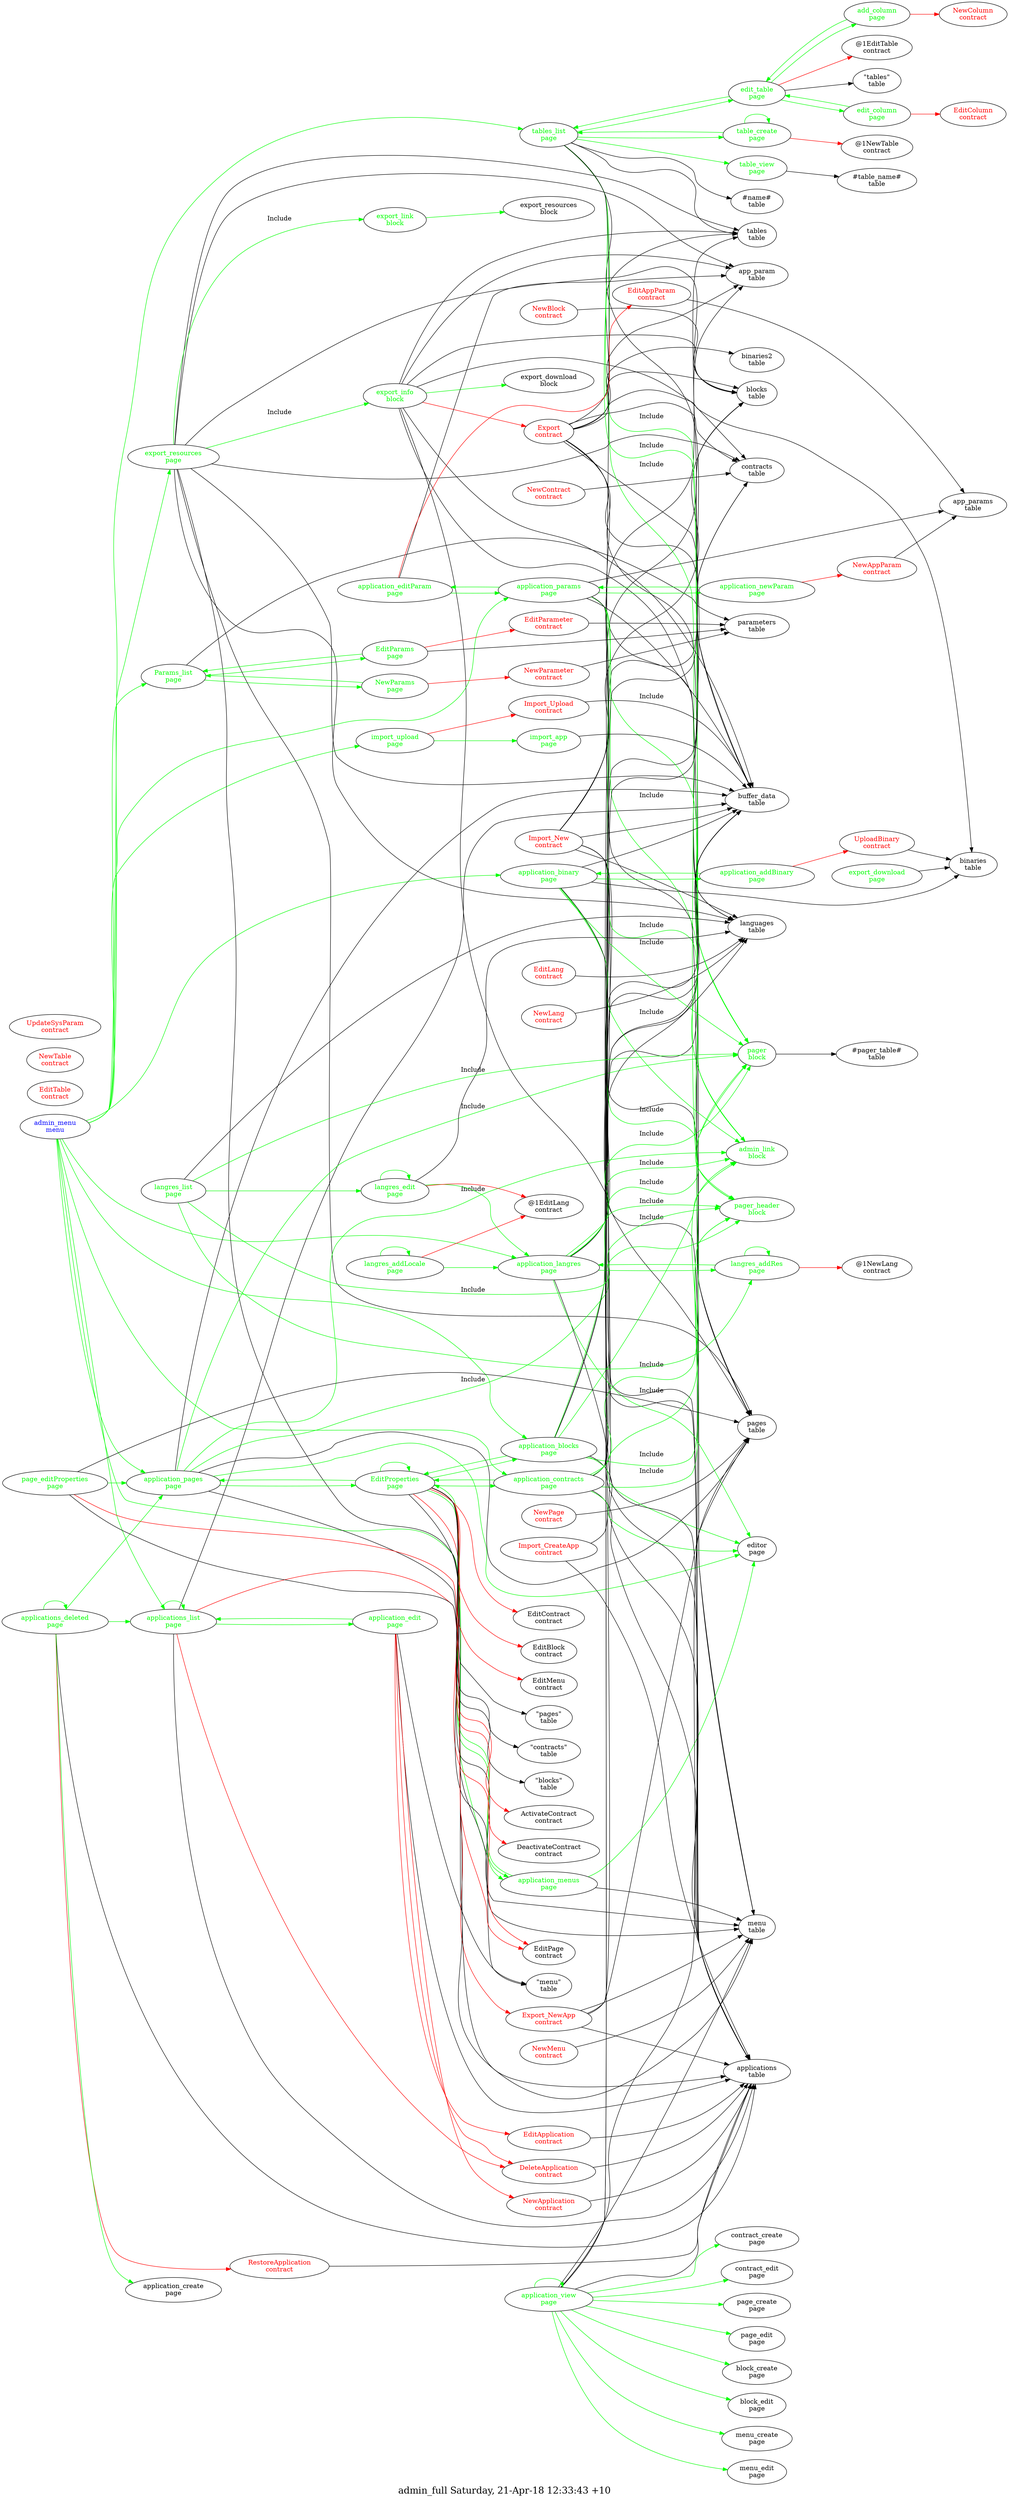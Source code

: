 digraph G {
fontsize="20.0";
label="admin_full Saturday, 21-Apr-18 12:33:43 +10";
rankdir=LR;
"admin_link\nblock" [fontcolor=green, group=blocks];
"export_info\nblock" -> "Export\ncontract"  [ color=red ]
"export_info\nblock" -> "buffer_data\ntable"
"export_info\nblock" -> "pages\ntable"
"export_info\nblock" -> "blocks\ntable"
"export_info\nblock" -> "app_param\ntable"
"export_info\nblock" -> "languages\ntable"
"export_info\nblock" -> "contracts\ntable"
"export_info\nblock" -> "tables\ntable"
"export_info\nblock" -> "export_download\nblock"  [ color=green ]
"export_info\nblock" [fontcolor=green, group=blocks];
"export_link\nblock" -> "export_resources\nblock"  [ color=green ]
"export_link\nblock" [fontcolor=green, group=blocks];
"pager\nblock" -> "#pager_table#\ntable"
"pager\nblock" [fontcolor=green, group=blocks];
"pager_header\nblock" [fontcolor=green, group=blocks];
"DeleteApplication\ncontract" -> "applications\ntable"
"DeleteApplication\ncontract" [fontcolor=red, group=contracts];
"EditAppParam\ncontract" -> "app_params\ntable"
"EditAppParam\ncontract" [fontcolor=red, group=contracts];
"EditApplication\ncontract" -> "applications\ntable"
"EditApplication\ncontract" [fontcolor=red, group=contracts];
"EditColumn\ncontract" [fontcolor=red, group=contracts];
"EditLang\ncontract" -> "languages\ntable"
"EditLang\ncontract" [fontcolor=red, group=contracts];
"EditParameter\ncontract" -> "parameters\ntable"
"EditParameter\ncontract" [fontcolor=red, group=contracts];
"EditTable\ncontract" [fontcolor=red, group=contracts];
"Export\ncontract" -> "buffer_data\ntable"
"Export\ncontract" -> "pages\ntable"
"Export\ncontract" -> "menu\ntable"
"Export\ncontract" -> "contracts\ntable"
"Export\ncontract" -> "blocks\ntable"
"Export\ncontract" -> "languages\ntable"
"Export\ncontract" -> "app_param\ntable"
"Export\ncontract" -> "tables\ntable"
"Export\ncontract" -> "binaries\ntable"
"Export\ncontract" -> "binaries2\ntable"
"Export\ncontract" [fontcolor=red, group=contracts];
"Export_NewApp\ncontract" -> "applications\ntable"
"Export_NewApp\ncontract" -> "pages\ntable"
"Export_NewApp\ncontract" -> "menu\ntable"
"Export_NewApp\ncontract" -> "buffer_data\ntable"
"Export_NewApp\ncontract" [fontcolor=red, group=contracts];
"Import_CreateApp\ncontract" -> "buffer_data\ntable"
"Import_CreateApp\ncontract" -> "applications\ntable"
"Import_CreateApp\ncontract" [fontcolor=red, group=contracts];
"Import_New\ncontract" -> "buffer_data\ntable"
"Import_New\ncontract" -> "applications\ntable"
"Import_New\ncontract" -> "pages\ntable"
"Import_New\ncontract" -> "blocks\ntable"
"Import_New\ncontract" -> "menu\ntable"
"Import_New\ncontract" -> "app_param\ntable"
"Import_New\ncontract" -> "languages\ntable"
"Import_New\ncontract" -> "tables\ntable"
"Import_New\ncontract" [fontcolor=red, group=contracts];
"Import_Upload\ncontract" -> "buffer_data\ntable"
"Import_Upload\ncontract" [fontcolor=red, group=contracts];
"NewAppParam\ncontract" -> "app_params\ntable"
"NewAppParam\ncontract" [fontcolor=red, group=contracts];
"NewApplication\ncontract" -> "applications\ntable"
"NewApplication\ncontract" [fontcolor=red, group=contracts];
"NewBlock\ncontract" -> "blocks\ntable"
"NewBlock\ncontract" [fontcolor=red, group=contracts];
"NewColumn\ncontract" [fontcolor=red, group=contracts];
"NewContract\ncontract" -> "contracts\ntable"
"NewContract\ncontract" [fontcolor=red, group=contracts];
"NewLang\ncontract" -> "languages\ntable"
"NewLang\ncontract" [fontcolor=red, group=contracts];
"NewMenu\ncontract" -> "menu\ntable"
"NewMenu\ncontract" [fontcolor=red, group=contracts];
"NewPage\ncontract" -> "pages\ntable"
"NewPage\ncontract" [fontcolor=red, group=contracts];
"NewParameter\ncontract" -> "parameters\ntable"
"NewParameter\ncontract" [fontcolor=red, group=contracts];
"NewTable\ncontract" [fontcolor=red, group=contracts];
"RestoreApplication\ncontract" -> "applications\ntable"
"RestoreApplication\ncontract" [fontcolor=red, group=contracts];
"UpdateSysParam\ncontract" [fontcolor=red, group=contracts];
"UploadBinary\ncontract" -> "binaries\ntable"
"UploadBinary\ncontract" [fontcolor=red, group=contracts];
"admin_menu\nmenu" -> "applications_list\npage"  [ color=green ]
"admin_menu\nmenu" -> "Params_list\npage"  [ color=green ]
"admin_menu\nmenu" -> "application_menus\npage"  [ color=green ]
"admin_menu\nmenu" -> "import_upload\npage"  [ color=green ]
"admin_menu\nmenu" -> "export_resources\npage"  [ color=green ]
"admin_menu\nmenu" -> "application_pages\npage"  [ color=green ]
"admin_menu\nmenu" -> "application_blocks\npage"  [ color=green ]
"admin_menu\nmenu" -> "tables_list\npage"  [ color=green ]
"admin_menu\nmenu" -> "application_contracts\npage"  [ color=green ]
"admin_menu\nmenu" -> "application_params\npage"  [ color=green ]
"admin_menu\nmenu" -> "application_langres\npage"  [ color=green ]
"admin_menu\nmenu" -> "application_binary\npage"  [ color=green ]
"admin_menu\nmenu" [fontcolor=blue, group=menus];
"EditParams\npage" -> "EditParameter\ncontract"  [ color=red ]
"EditParams\npage" -> "parameters\ntable"
"EditParams\npage" -> "Params_list\npage"  [ color=green ]
"EditParams\npage" [fontcolor=green, group=pages];
"EditProperties\npage" -> "EditPage\ncontract"  [ color=red ]
"EditProperties\npage" -> "ActivateContract\ncontract"  [ color=red ]
"EditProperties\npage" -> "DeactivateContract\ncontract"  [ color=red ]
"EditProperties\npage" -> "EditContract\ncontract"  [ color=red ]
"EditProperties\npage" -> "EditBlock\ncontract"  [ color=red ]
"EditProperties\npage" -> "EditMenu\ncontract"  [ color=red ]
"EditProperties\npage" -> "\"pages\"\ntable"
"EditProperties\npage" -> "menu\ntable"
"EditProperties\npage" -> "\"contracts\"\ntable"
"EditProperties\npage" -> "\"blocks\"\ntable"
"EditProperties\npage" -> "\"menu\"\ntable"
"EditProperties\npage" -> "application_pages\npage"  [ color=green ]
"EditProperties\npage" -> "EditProperties\npage"  [ color=green ]
"EditProperties\npage" -> "application_contracts\npage"  [ color=green ]
"EditProperties\npage" -> "application_blocks\npage"  [ color=green ]
"EditProperties\npage" -> "application_menus\npage"  [ color=green ]
"EditProperties\npage" [fontcolor=green, group=pages];
"NewParams\npage" -> "NewParameter\ncontract"  [ color=red ]
"NewParams\npage" -> "Params_list\npage"  [ color=green ]
"NewParams\npage" [fontcolor=green, group=pages];
"Params_list\npage" -> "parameters\ntable"
"Params_list\npage" -> "EditParams\npage"  [ color=green ]
"Params_list\npage" -> "NewParams\npage"  [ color=green ]
"Params_list\npage" [fontcolor=green, group=pages];
"add_column\npage" -> "NewColumn\ncontract"  [ color=red ]
"add_column\npage" -> "edit_table\npage"  [ color=green ]
"add_column\npage" [fontcolor=green, group=pages];
"application_addBinary\npage" -> "UploadBinary\ncontract"  [ color=red ]
"application_addBinary\npage" -> "application_binary\npage"  [ color=green ]
"application_addBinary\npage" [fontcolor=green, group=pages];
"application_binary\npage" -> "buffer_data\ntable"
"application_binary\npage" -> "applications\ntable"
"application_binary\npage" -> "binaries\ntable"
"application_binary\npage" -> "application_addBinary\npage"  [ color=green ]
"application_binary\npage" -> "admin_link\nblock"  [ color=green, label=Include ]
"application_binary\npage" -> "pager_header\nblock"  [ color=green, label=Include ]
"application_binary\npage" -> "pager\nblock"  [ color=green, label=Include ]
"application_binary\npage" [fontcolor=green, group=pages];
"application_blocks\npage" -> "buffer_data\ntable"
"application_blocks\npage" -> "applications\ntable"
"application_blocks\npage" -> "blocks\ntable"
"application_blocks\npage" -> "editor\npage"  [ color=green ]
"application_blocks\npage" -> "EditProperties\npage"  [ color=green ]
"application_blocks\npage" -> "admin_link\nblock"  [ color=green, label=Include ]
"application_blocks\npage" -> "pager_header\nblock"  [ color=green, label=Include ]
"application_blocks\npage" -> "pager\nblock"  [ color=green, label=Include ]
"application_blocks\npage" [fontcolor=green, group=pages];
"application_contracts\npage" -> "buffer_data\ntable"
"application_contracts\npage" -> "applications\ntable"
"application_contracts\npage" -> "contracts\ntable"
"application_contracts\npage" -> "editor\npage"  [ color=green ]
"application_contracts\npage" -> "EditProperties\npage"  [ color=green ]
"application_contracts\npage" -> "admin_link\nblock"  [ color=green, label=Include ]
"application_contracts\npage" -> "pager_header\nblock"  [ color=green, label=Include ]
"application_contracts\npage" -> "pager\nblock"  [ color=green, label=Include ]
"application_contracts\npage" [fontcolor=green, group=pages];
"application_edit\npage" -> "EditApplication\ncontract"  [ color=red ]
"application_edit\npage" -> "DeleteApplication\ncontract"  [ color=red ]
"application_edit\npage" -> "NewApplication\ncontract"  [ color=red ]
"application_edit\npage" -> "applications\ntable"
"application_edit\npage" -> "\"menu\"\ntable"
"application_edit\npage" -> "applications_list\npage"  [ color=green ]
"application_edit\npage" [fontcolor=green, group=pages];
"application_editParam\npage" -> "EditAppParam\ncontract"  [ color=red ]
"application_editParam\npage" -> "app_param\ntable"
"application_editParam\npage" -> "application_params\npage"  [ color=green ]
"application_editParam\npage" [fontcolor=green, group=pages];
"application_langres\npage" -> "buffer_data\ntable"
"application_langres\npage" -> "applications\ntable"
"application_langres\npage" -> "languages\ntable"
"application_langres\npage" -> "langres_addRes\npage"  [ color=green ]
"application_langres\npage" -> "editor\npage"  [ color=green ]
"application_langres\npage" -> "admin_link\nblock"  [ color=green, label=Include ]
"application_langres\npage" -> "pager_header\nblock"  [ color=green, label=Include ]
"application_langres\npage" -> "pager\nblock"  [ color=green, label=Include ]
"application_langres\npage" [fontcolor=green, group=pages];
"application_menus\npage" -> "menu\ntable"
"application_menus\npage" -> "editor\npage"  [ color=green ]
"application_menus\npage" -> "EditProperties\npage"  [ color=green ]
"application_menus\npage" [fontcolor=green, group=pages];
"application_newParam\npage" -> "NewAppParam\ncontract"  [ color=red ]
"application_newParam\npage" -> "application_params\npage"  [ color=green ]
"application_newParam\npage" [fontcolor=green, group=pages];
"application_pages\npage" -> "buffer_data\ntable"
"application_pages\npage" -> "applications\ntable"
"application_pages\npage" -> "pages\ntable"
"application_pages\npage" -> "editor\npage"  [ color=green ]
"application_pages\npage" -> "EditProperties\npage"  [ color=green ]
"application_pages\npage" -> "admin_link\nblock"  [ color=green, label=Include ]
"application_pages\npage" -> "pager_header\nblock"  [ color=green, label=Include ]
"application_pages\npage" -> "pager\nblock"  [ color=green, label=Include ]
"application_pages\npage" [fontcolor=green, group=pages];
"application_params\npage" -> "buffer_data\ntable"
"application_params\npage" -> "applications\ntable"
"application_params\npage" -> "app_params\ntable"
"application_params\npage" -> "application_newParam\npage"  [ color=green ]
"application_params\npage" -> "application_editParam\npage"  [ color=green ]
"application_params\npage" -> "admin_link\nblock"  [ color=green, label=Include ]
"application_params\npage" -> "pager_header\nblock"  [ color=green, label=Include ]
"application_params\npage" -> "pager\nblock"  [ color=green, label=Include ]
"application_params\npage" [fontcolor=green, group=pages];
"application_view\npage" -> "applications\ntable"
"application_view\npage" -> "pages\ntable"
"application_view\npage" -> "blocks\ntable"
"application_view\npage" -> "menu\ntable"
"application_view\npage" -> "contracts\ntable"
"application_view\npage" -> "application_view\npage"  [ color=green ]
"application_view\npage" -> "page_create\npage"  [ color=green ]
"application_view\npage" -> "page_edit\npage"  [ color=green ]
"application_view\npage" -> "block_create\npage"  [ color=green ]
"application_view\npage" -> "block_edit\npage"  [ color=green ]
"application_view\npage" -> "menu_create\npage"  [ color=green ]
"application_view\npage" -> "menu_edit\npage"  [ color=green ]
"application_view\npage" -> "contract_create\npage"  [ color=green ]
"application_view\npage" -> "contract_edit\npage"  [ color=green ]
"application_view\npage" [fontcolor=green, group=pages];
"applications_deleted\npage" -> "RestoreApplication\ncontract"  [ color=red ]
"applications_deleted\npage" -> "applications\ntable"
"applications_deleted\npage" -> "application_pages\npage"  [ color=green ]
"applications_deleted\npage" -> "applications_deleted\npage"  [ color=green ]
"applications_deleted\npage" -> "applications_list\npage"  [ color=green ]
"applications_deleted\npage" -> "application_create\npage"  [ color=green ]
"applications_deleted\npage" [fontcolor=green, group=pages];
"applications_list\npage" -> "DeleteApplication\ncontract"  [ color=red ]
"applications_list\npage" -> "Export_NewApp\ncontract"  [ color=red ]
"applications_list\npage" -> "applications\ntable"
"applications_list\npage" -> "buffer_data\ntable"
"applications_list\npage" -> "applications_list\npage"  [ color=green ]
"applications_list\npage" -> "application_edit\npage"  [ color=green ]
"applications_list\npage" [fontcolor=green, group=pages];
"edit_column\npage" -> "EditColumn\ncontract"  [ color=red ]
"edit_column\npage" -> "edit_table\npage"  [ color=green ]
"edit_column\npage" [fontcolor=green, group=pages];
"edit_table\npage" -> "@1EditTable\ncontract"  [ color=red ]
"edit_table\npage" -> "\"tables\"\ntable"
"edit_table\npage" -> "edit_column\npage"  [ color=green ]
"edit_table\npage" -> "add_column\npage"  [ color=green ]
"edit_table\npage" -> "tables_list\npage"  [ color=green ]
"edit_table\npage" [fontcolor=green, group=pages];
"export_download\npage" -> "binaries\ntable"
"export_download\npage" [fontcolor=green, group=pages];
"export_resources\npage" -> "buffer_data\ntable"
"export_resources\npage" -> "pages\ntable"
"export_resources\npage" -> "blocks\ntable"
"export_resources\npage" -> "menu\ntable"
"export_resources\npage" -> "app_param\ntable"
"export_resources\npage" -> "languages\ntable"
"export_resources\npage" -> "contracts\ntable"
"export_resources\npage" -> "tables\ntable"
"export_resources\npage" -> "export_link\nblock"  [ color=green, label=Include ]
"export_resources\npage" -> "export_info\nblock"  [ color=green, label=Include ]
"export_resources\npage" [fontcolor=green, group=pages];
"import_app\npage" -> "buffer_data\ntable"
"import_app\npage" [fontcolor=green, group=pages];
"import_upload\npage" -> "Import_Upload\ncontract"  [ color=red ]
"import_upload\npage" -> "import_app\npage"  [ color=green ]
"import_upload\npage" [fontcolor=green, group=pages];
"langres_addLocale\npage" -> "@1EditLang\ncontract"  [ color=red ]
"langres_addLocale\npage" -> "langres_addLocale\npage"  [ color=green ]
"langres_addLocale\npage" -> "application_langres\npage"  [ color=green ]
"langres_addLocale\npage" [fontcolor=green, group=pages];
"langres_addRes\npage" -> "@1NewLang\ncontract"  [ color=red ]
"langres_addRes\npage" -> "langres_addRes\npage"  [ color=green ]
"langres_addRes\npage" -> "application_langres\npage"  [ color=green ]
"langres_addRes\npage" [fontcolor=green, group=pages];
"langres_edit\npage" -> "@1EditLang\ncontract"  [ color=red ]
"langres_edit\npage" -> "languages\ntable"
"langres_edit\npage" -> "langres_edit\npage"  [ color=green ]
"langres_edit\npage" -> "application_langres\npage"  [ color=green ]
"langres_edit\npage" [fontcolor=green, group=pages];
"langres_list\npage" -> "languages\ntable"
"langres_list\npage" -> "langres_addRes\npage"  [ color=green ]
"langres_list\npage" -> "langres_edit\npage"  [ color=green ]
"langres_list\npage" -> "pager_header\nblock"  [ color=green, label=Include ]
"langres_list\npage" -> "pager\nblock"  [ color=green, label=Include ]
"langres_list\npage" [fontcolor=green, group=pages];
"page_editProperties\npage" -> "EditPage\ncontract"  [ color=red ]
"page_editProperties\npage" -> "pages\ntable"
"page_editProperties\npage" -> "menu\ntable"
"page_editProperties\npage" -> "application_pages\npage"  [ color=green ]
"page_editProperties\npage" [fontcolor=green, group=pages];
"table_create\npage" -> "@1NewTable\ncontract"  [ color=red ]
"table_create\npage" -> "table_create\npage"  [ color=green ]
"table_create\npage" -> "tables_list\npage"  [ color=green ]
"table_create\npage" [fontcolor=green, group=pages];
"table_view\npage" -> "#table_name#\ntable"
"table_view\npage" [fontcolor=green, group=pages];
"tables_list\npage" -> "buffer_data\ntable"
"tables_list\npage" -> "applications\ntable"
"tables_list\npage" -> "tables\ntable"
"tables_list\npage" -> "#name#\ntable"
"tables_list\npage" -> "table_create\npage"  [ color=green ]
"tables_list\npage" -> "table_view\npage"  [ color=green ]
"tables_list\npage" -> "edit_table\npage"  [ color=green ]
"tables_list\npage" -> "admin_link\nblock"  [ color=green, label=Include ]
"tables_list\npage" -> "pager_header\nblock"  [ color=green, label=Include ]
"tables_list\npage" -> "pager\nblock"  [ color=green, label=Include ]
"tables_list\npage" [fontcolor=green, group=pages];
}
